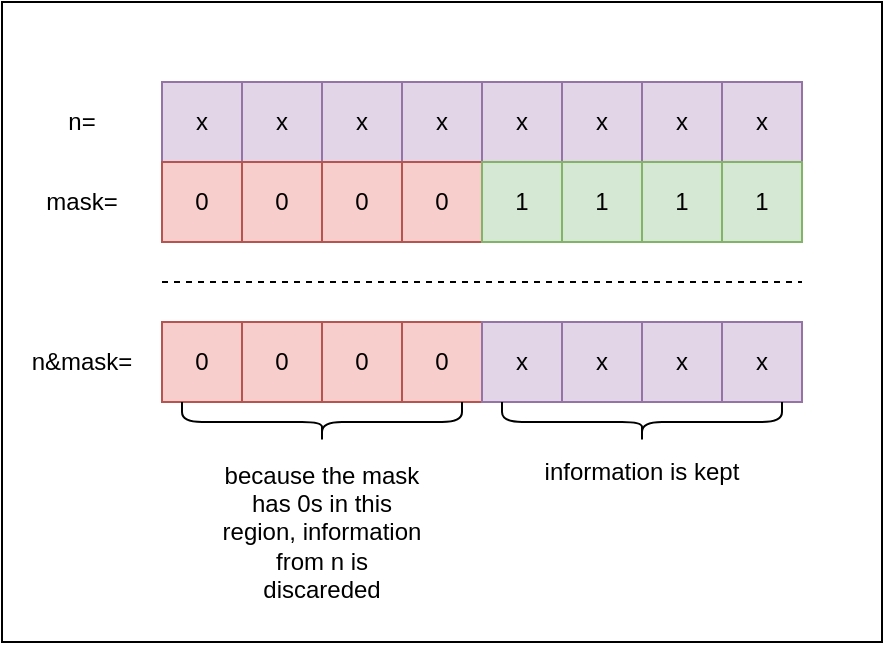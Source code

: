 <mxfile version="20.8.16" type="device"><diagram name="Page-1" id="6WxxdmixatNP0HajDEBp"><mxGraphModel dx="1114" dy="854" grid="1" gridSize="10" guides="1" tooltips="1" connect="1" arrows="1" fold="1" page="1" pageScale="1" pageWidth="827" pageHeight="1169" math="0" shadow="0"><root><mxCell id="0"/><mxCell id="1" parent="0"/><mxCell id="UzWGr5kwip13Cc1tMuxB-53" value="" style="rounded=0;whiteSpace=wrap;html=1;" vertex="1" parent="1"><mxGeometry x="160" y="200" width="440" height="320" as="geometry"/></mxCell><mxCell id="UzWGr5kwip13Cc1tMuxB-1" value="x" style="rounded=0;whiteSpace=wrap;html=1;fillColor=#e1d5e7;strokeColor=#9673a6;" vertex="1" parent="1"><mxGeometry x="240" y="240" width="40" height="40" as="geometry"/></mxCell><mxCell id="UzWGr5kwip13Cc1tMuxB-2" value="x" style="rounded=0;whiteSpace=wrap;html=1;fillColor=#e1d5e7;strokeColor=#9673a6;" vertex="1" parent="1"><mxGeometry x="280" y="240" width="40" height="40" as="geometry"/></mxCell><mxCell id="UzWGr5kwip13Cc1tMuxB-3" value="x" style="rounded=0;whiteSpace=wrap;html=1;fillColor=#e1d5e7;strokeColor=#9673a6;" vertex="1" parent="1"><mxGeometry x="320" y="240" width="40" height="40" as="geometry"/></mxCell><mxCell id="UzWGr5kwip13Cc1tMuxB-6" value="x" style="rounded=0;whiteSpace=wrap;html=1;fillColor=#e1d5e7;strokeColor=#9673a6;" vertex="1" parent="1"><mxGeometry x="360" y="240" width="40" height="40" as="geometry"/></mxCell><mxCell id="UzWGr5kwip13Cc1tMuxB-7" value="x" style="rounded=0;whiteSpace=wrap;html=1;fillColor=#e1d5e7;strokeColor=#9673a6;" vertex="1" parent="1"><mxGeometry x="400" y="240" width="40" height="40" as="geometry"/></mxCell><mxCell id="UzWGr5kwip13Cc1tMuxB-8" value="x" style="rounded=0;whiteSpace=wrap;html=1;fillColor=#e1d5e7;strokeColor=#9673a6;" vertex="1" parent="1"><mxGeometry x="440" y="240" width="40" height="40" as="geometry"/></mxCell><mxCell id="UzWGr5kwip13Cc1tMuxB-9" value="x" style="rounded=0;whiteSpace=wrap;html=1;fillColor=#e1d5e7;strokeColor=#9673a6;" vertex="1" parent="1"><mxGeometry x="480" y="240" width="40" height="40" as="geometry"/></mxCell><mxCell id="UzWGr5kwip13Cc1tMuxB-10" value="x" style="rounded=0;whiteSpace=wrap;html=1;fillColor=#e1d5e7;strokeColor=#9673a6;" vertex="1" parent="1"><mxGeometry x="520" y="240" width="40" height="40" as="geometry"/></mxCell><mxCell id="UzWGr5kwip13Cc1tMuxB-12" value="0" style="rounded=0;whiteSpace=wrap;html=1;fillColor=#f8cecc;strokeColor=#b85450;" vertex="1" parent="1"><mxGeometry x="240" y="280" width="40" height="40" as="geometry"/></mxCell><mxCell id="UzWGr5kwip13Cc1tMuxB-13" value="0" style="rounded=0;whiteSpace=wrap;html=1;fillColor=#f8cecc;strokeColor=#b85450;" vertex="1" parent="1"><mxGeometry x="280" y="280" width="40" height="40" as="geometry"/></mxCell><mxCell id="UzWGr5kwip13Cc1tMuxB-14" value="0" style="rounded=0;whiteSpace=wrap;html=1;fillColor=#f8cecc;strokeColor=#b85450;" vertex="1" parent="1"><mxGeometry x="320" y="280" width="40" height="40" as="geometry"/></mxCell><mxCell id="UzWGr5kwip13Cc1tMuxB-15" value="0" style="rounded=0;whiteSpace=wrap;html=1;fillColor=#f8cecc;strokeColor=#b85450;" vertex="1" parent="1"><mxGeometry x="360" y="280" width="40" height="40" as="geometry"/></mxCell><mxCell id="UzWGr5kwip13Cc1tMuxB-16" value="1" style="rounded=0;whiteSpace=wrap;html=1;fillColor=#d5e8d4;strokeColor=#82b366;" vertex="1" parent="1"><mxGeometry x="400" y="280" width="40" height="40" as="geometry"/></mxCell><mxCell id="UzWGr5kwip13Cc1tMuxB-17" value="1" style="rounded=0;whiteSpace=wrap;html=1;fillColor=#d5e8d4;strokeColor=#82b366;" vertex="1" parent="1"><mxGeometry x="440" y="280" width="40" height="40" as="geometry"/></mxCell><mxCell id="UzWGr5kwip13Cc1tMuxB-18" value="1" style="rounded=0;whiteSpace=wrap;html=1;fillColor=#d5e8d4;strokeColor=#82b366;" vertex="1" parent="1"><mxGeometry x="480" y="280" width="40" height="40" as="geometry"/></mxCell><mxCell id="UzWGr5kwip13Cc1tMuxB-19" value="1" style="rounded=0;whiteSpace=wrap;html=1;fillColor=#d5e8d4;strokeColor=#82b366;" vertex="1" parent="1"><mxGeometry x="520" y="280" width="40" height="40" as="geometry"/></mxCell><mxCell id="UzWGr5kwip13Cc1tMuxB-36" value="0" style="rounded=0;whiteSpace=wrap;html=1;fillColor=#f8cecc;strokeColor=#b85450;" vertex="1" parent="1"><mxGeometry x="240" y="360" width="40" height="40" as="geometry"/></mxCell><mxCell id="UzWGr5kwip13Cc1tMuxB-37" value="0" style="rounded=0;whiteSpace=wrap;html=1;fillColor=#f8cecc;strokeColor=#b85450;" vertex="1" parent="1"><mxGeometry x="280" y="360" width="40" height="40" as="geometry"/></mxCell><mxCell id="UzWGr5kwip13Cc1tMuxB-38" value="0" style="rounded=0;whiteSpace=wrap;html=1;fillColor=#f8cecc;strokeColor=#b85450;" vertex="1" parent="1"><mxGeometry x="320" y="360" width="40" height="40" as="geometry"/></mxCell><mxCell id="UzWGr5kwip13Cc1tMuxB-39" value="0" style="rounded=0;whiteSpace=wrap;html=1;fillColor=#f8cecc;strokeColor=#b85450;" vertex="1" parent="1"><mxGeometry x="360" y="360" width="40" height="40" as="geometry"/></mxCell><mxCell id="UzWGr5kwip13Cc1tMuxB-40" value="x" style="rounded=0;whiteSpace=wrap;html=1;fillColor=#e1d5e7;strokeColor=#9673a6;" vertex="1" parent="1"><mxGeometry x="400" y="360" width="40" height="40" as="geometry"/></mxCell><mxCell id="UzWGr5kwip13Cc1tMuxB-41" value="x" style="rounded=0;whiteSpace=wrap;html=1;fillColor=#e1d5e7;strokeColor=#9673a6;" vertex="1" parent="1"><mxGeometry x="440" y="360" width="40" height="40" as="geometry"/></mxCell><mxCell id="UzWGr5kwip13Cc1tMuxB-42" value="x" style="rounded=0;whiteSpace=wrap;html=1;fillColor=#e1d5e7;strokeColor=#9673a6;" vertex="1" parent="1"><mxGeometry x="480" y="360" width="40" height="40" as="geometry"/></mxCell><mxCell id="UzWGr5kwip13Cc1tMuxB-43" value="x" style="rounded=0;whiteSpace=wrap;html=1;fillColor=#e1d5e7;strokeColor=#9673a6;" vertex="1" parent="1"><mxGeometry x="520" y="360" width="40" height="40" as="geometry"/></mxCell><mxCell id="UzWGr5kwip13Cc1tMuxB-44" value="" style="endArrow=none;dashed=1;html=1;rounded=0;" edge="1" parent="1"><mxGeometry width="50" height="50" relative="1" as="geometry"><mxPoint x="240" y="340" as="sourcePoint"/><mxPoint x="560" y="340" as="targetPoint"/></mxGeometry></mxCell><mxCell id="UzWGr5kwip13Cc1tMuxB-45" value="n=" style="text;html=1;strokeColor=none;fillColor=none;align=center;verticalAlign=middle;whiteSpace=wrap;rounded=0;" vertex="1" parent="1"><mxGeometry x="170" y="245" width="60" height="30" as="geometry"/></mxCell><mxCell id="UzWGr5kwip13Cc1tMuxB-46" value="mask=" style="text;html=1;strokeColor=none;fillColor=none;align=center;verticalAlign=middle;whiteSpace=wrap;rounded=0;" vertex="1" parent="1"><mxGeometry x="170" y="285" width="60" height="30" as="geometry"/></mxCell><mxCell id="UzWGr5kwip13Cc1tMuxB-47" value="n&amp;amp;mask=" style="text;html=1;strokeColor=none;fillColor=none;align=center;verticalAlign=middle;whiteSpace=wrap;rounded=0;" vertex="1" parent="1"><mxGeometry x="170" y="365" width="60" height="30" as="geometry"/></mxCell><mxCell id="UzWGr5kwip13Cc1tMuxB-48" value="" style="shape=curlyBracket;whiteSpace=wrap;html=1;rounded=1;flipH=1;labelPosition=right;verticalLabelPosition=middle;align=left;verticalAlign=middle;rotation=90;" vertex="1" parent="1"><mxGeometry x="310" y="340" width="20" height="140" as="geometry"/></mxCell><mxCell id="UzWGr5kwip13Cc1tMuxB-49" value="because the mask has 0s in this region, information from n is discareded" style="text;html=1;strokeColor=none;fillColor=none;align=center;verticalAlign=middle;whiteSpace=wrap;rounded=0;" vertex="1" parent="1"><mxGeometry x="265" y="450" width="110" height="30" as="geometry"/></mxCell><mxCell id="UzWGr5kwip13Cc1tMuxB-50" value="" style="shape=curlyBracket;whiteSpace=wrap;html=1;rounded=1;flipH=1;labelPosition=right;verticalLabelPosition=middle;align=left;verticalAlign=middle;rotation=90;" vertex="1" parent="1"><mxGeometry x="470" y="340" width="20" height="140" as="geometry"/></mxCell><mxCell id="UzWGr5kwip13Cc1tMuxB-51" value="information is kept" style="text;html=1;strokeColor=none;fillColor=none;align=center;verticalAlign=middle;whiteSpace=wrap;rounded=0;" vertex="1" parent="1"><mxGeometry x="425" y="420" width="110" height="30" as="geometry"/></mxCell></root></mxGraphModel></diagram></mxfile>